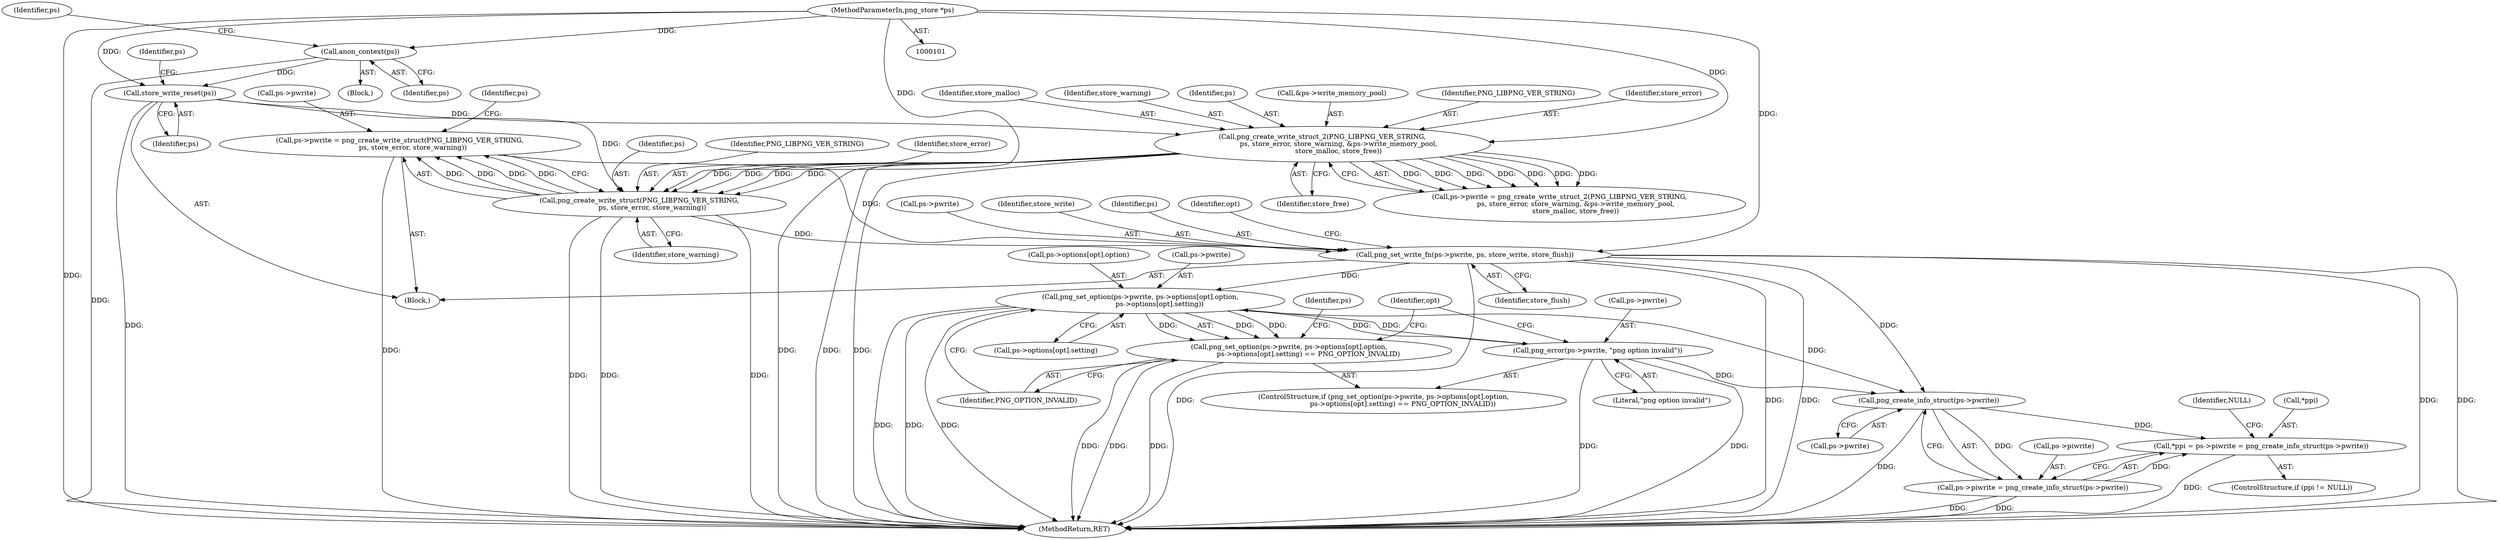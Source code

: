 digraph "0_Android_9d4853418ab2f754c2b63e091c29c5529b8b86ca_130@API" {
"1000153" [label="(Call,ps->pwrite = png_create_write_struct(PNG_LIBPNG_VER_STRING,\n            ps, store_error, store_warning))"];
"1000157" [label="(Call,png_create_write_struct(PNG_LIBPNG_VER_STRING,\n            ps, store_error, store_warning))"];
"1000141" [label="(Call,png_create_write_struct_2(PNG_LIBPNG_VER_STRING,\n               ps, store_error, store_warning, &ps->write_memory_pool,\n               store_malloc, store_free))"];
"1000120" [label="(Call,store_write_reset(ps))"];
"1000106" [label="(Call,anon_context(ps))"];
"1000102" [label="(MethodParameterIn,png_store *ps)"];
"1000162" [label="(Call,png_set_write_fn(ps->pwrite, ps, store_write, store_flush))"];
"1000184" [label="(Call,png_set_option(ps->pwrite, ps->options[opt].option,\n                  ps->options[opt].setting))"];
"1000183" [label="(Call,png_set_option(ps->pwrite, ps->options[opt].option,\n                  ps->options[opt].setting) == PNG_OPTION_INVALID)"];
"1000203" [label="(Call,png_error(ps->pwrite, \"png option invalid\"))"];
"1000219" [label="(Call,png_create_info_struct(ps->pwrite))"];
"1000212" [label="(Call,*ppi = ps->piwrite = png_create_info_struct(ps->pwrite))"];
"1000215" [label="(Call,ps->piwrite = png_create_info_struct(ps->pwrite))"];
"1000150" [label="(Identifier,store_malloc)"];
"1000162" [label="(Call,png_set_write_fn(ps->pwrite, ps, store_write, store_flush))"];
"1000213" [label="(Call,*ppi)"];
"1000105" [label="(Block,)"];
"1000205" [label="(Identifier,ps)"];
"1000145" [label="(Identifier,store_warning)"];
"1000185" [label="(Call,ps->pwrite)"];
"1000153" [label="(Call,ps->pwrite = png_create_write_struct(PNG_LIBPNG_VER_STRING,\n            ps, store_error, store_warning))"];
"1000159" [label="(Identifier,ps)"];
"1000181" [label="(Identifier,opt)"];
"1000124" [label="(Identifier,ps)"];
"1000143" [label="(Identifier,ps)"];
"1000229" [label="(MethodReturn,RET)"];
"1000163" [label="(Call,ps->pwrite)"];
"1000161" [label="(Identifier,store_warning)"];
"1000167" [label="(Identifier,store_write)"];
"1000164" [label="(Identifier,ps)"];
"1000154" [label="(Call,ps->pwrite)"];
"1000183" [label="(Call,png_set_option(ps->pwrite, ps->options[opt].option,\n                  ps->options[opt].setting) == PNG_OPTION_INVALID)"];
"1000158" [label="(Identifier,PNG_LIBPNG_VER_STRING)"];
"1000120" [label="(Call,store_write_reset(ps))"];
"1000224" [label="(Identifier,NULL)"];
"1000166" [label="(Identifier,ps)"];
"1000121" [label="(Identifier,ps)"];
"1000215" [label="(Call,ps->piwrite = png_create_info_struct(ps->pwrite))"];
"1000151" [label="(Identifier,store_free)"];
"1000219" [label="(Call,png_create_info_struct(ps->pwrite))"];
"1000168" [label="(Identifier,store_flush)"];
"1000108" [label="(Block,)"];
"1000146" [label="(Call,&ps->write_memory_pool)"];
"1000106" [label="(Call,anon_context(ps))"];
"1000157" [label="(Call,png_create_write_struct(PNG_LIBPNG_VER_STRING,\n            ps, store_error, store_warning))"];
"1000188" [label="(Call,ps->options[opt].option)"];
"1000207" [label="(Literal,\"png option invalid\")"];
"1000202" [label="(Identifier,PNG_OPTION_INVALID)"];
"1000220" [label="(Call,ps->pwrite)"];
"1000160" [label="(Identifier,store_error)"];
"1000142" [label="(Identifier,PNG_LIBPNG_VER_STRING)"];
"1000137" [label="(Call,ps->pwrite = png_create_write_struct_2(PNG_LIBPNG_VER_STRING,\n               ps, store_error, store_warning, &ps->write_memory_pool,\n               store_malloc, store_free))"];
"1000102" [label="(MethodParameterIn,png_store *ps)"];
"1000173" [label="(Identifier,opt)"];
"1000182" [label="(ControlStructure,if (png_set_option(ps->pwrite, ps->options[opt].option,\n                  ps->options[opt].setting) == PNG_OPTION_INVALID))"];
"1000212" [label="(Call,*ppi = ps->piwrite = png_create_info_struct(ps->pwrite))"];
"1000208" [label="(ControlStructure,if (ppi != NULL))"];
"1000112" [label="(Identifier,ps)"];
"1000184" [label="(Call,png_set_option(ps->pwrite, ps->options[opt].option,\n                  ps->options[opt].setting))"];
"1000195" [label="(Call,ps->options[opt].setting)"];
"1000203" [label="(Call,png_error(ps->pwrite, \"png option invalid\"))"];
"1000216" [label="(Call,ps->piwrite)"];
"1000141" [label="(Call,png_create_write_struct_2(PNG_LIBPNG_VER_STRING,\n               ps, store_error, store_warning, &ps->write_memory_pool,\n               store_malloc, store_free))"];
"1000144" [label="(Identifier,store_error)"];
"1000204" [label="(Call,ps->pwrite)"];
"1000107" [label="(Identifier,ps)"];
"1000153" -> "1000108"  [label="AST: "];
"1000153" -> "1000157"  [label="CFG: "];
"1000154" -> "1000153"  [label="AST: "];
"1000157" -> "1000153"  [label="AST: "];
"1000164" -> "1000153"  [label="CFG: "];
"1000153" -> "1000229"  [label="DDG: "];
"1000157" -> "1000153"  [label="DDG: "];
"1000157" -> "1000153"  [label="DDG: "];
"1000157" -> "1000153"  [label="DDG: "];
"1000157" -> "1000153"  [label="DDG: "];
"1000153" -> "1000162"  [label="DDG: "];
"1000157" -> "1000161"  [label="CFG: "];
"1000158" -> "1000157"  [label="AST: "];
"1000159" -> "1000157"  [label="AST: "];
"1000160" -> "1000157"  [label="AST: "];
"1000161" -> "1000157"  [label="AST: "];
"1000157" -> "1000229"  [label="DDG: "];
"1000157" -> "1000229"  [label="DDG: "];
"1000157" -> "1000229"  [label="DDG: "];
"1000141" -> "1000157"  [label="DDG: "];
"1000141" -> "1000157"  [label="DDG: "];
"1000141" -> "1000157"  [label="DDG: "];
"1000141" -> "1000157"  [label="DDG: "];
"1000120" -> "1000157"  [label="DDG: "];
"1000102" -> "1000157"  [label="DDG: "];
"1000157" -> "1000162"  [label="DDG: "];
"1000141" -> "1000137"  [label="AST: "];
"1000141" -> "1000151"  [label="CFG: "];
"1000142" -> "1000141"  [label="AST: "];
"1000143" -> "1000141"  [label="AST: "];
"1000144" -> "1000141"  [label="AST: "];
"1000145" -> "1000141"  [label="AST: "];
"1000146" -> "1000141"  [label="AST: "];
"1000150" -> "1000141"  [label="AST: "];
"1000151" -> "1000141"  [label="AST: "];
"1000137" -> "1000141"  [label="CFG: "];
"1000141" -> "1000229"  [label="DDG: "];
"1000141" -> "1000229"  [label="DDG: "];
"1000141" -> "1000229"  [label="DDG: "];
"1000141" -> "1000137"  [label="DDG: "];
"1000141" -> "1000137"  [label="DDG: "];
"1000141" -> "1000137"  [label="DDG: "];
"1000141" -> "1000137"  [label="DDG: "];
"1000141" -> "1000137"  [label="DDG: "];
"1000141" -> "1000137"  [label="DDG: "];
"1000141" -> "1000137"  [label="DDG: "];
"1000120" -> "1000141"  [label="DDG: "];
"1000102" -> "1000141"  [label="DDG: "];
"1000120" -> "1000108"  [label="AST: "];
"1000120" -> "1000121"  [label="CFG: "];
"1000121" -> "1000120"  [label="AST: "];
"1000124" -> "1000120"  [label="CFG: "];
"1000120" -> "1000229"  [label="DDG: "];
"1000106" -> "1000120"  [label="DDG: "];
"1000102" -> "1000120"  [label="DDG: "];
"1000106" -> "1000105"  [label="AST: "];
"1000106" -> "1000107"  [label="CFG: "];
"1000107" -> "1000106"  [label="AST: "];
"1000112" -> "1000106"  [label="CFG: "];
"1000106" -> "1000229"  [label="DDG: "];
"1000102" -> "1000106"  [label="DDG: "];
"1000102" -> "1000101"  [label="AST: "];
"1000102" -> "1000229"  [label="DDG: "];
"1000102" -> "1000162"  [label="DDG: "];
"1000162" -> "1000108"  [label="AST: "];
"1000162" -> "1000168"  [label="CFG: "];
"1000163" -> "1000162"  [label="AST: "];
"1000166" -> "1000162"  [label="AST: "];
"1000167" -> "1000162"  [label="AST: "];
"1000168" -> "1000162"  [label="AST: "];
"1000173" -> "1000162"  [label="CFG: "];
"1000162" -> "1000229"  [label="DDG: "];
"1000162" -> "1000229"  [label="DDG: "];
"1000162" -> "1000229"  [label="DDG: "];
"1000162" -> "1000229"  [label="DDG: "];
"1000162" -> "1000229"  [label="DDG: "];
"1000162" -> "1000184"  [label="DDG: "];
"1000162" -> "1000219"  [label="DDG: "];
"1000184" -> "1000183"  [label="AST: "];
"1000184" -> "1000195"  [label="CFG: "];
"1000185" -> "1000184"  [label="AST: "];
"1000188" -> "1000184"  [label="AST: "];
"1000195" -> "1000184"  [label="AST: "];
"1000202" -> "1000184"  [label="CFG: "];
"1000184" -> "1000229"  [label="DDG: "];
"1000184" -> "1000229"  [label="DDG: "];
"1000184" -> "1000229"  [label="DDG: "];
"1000184" -> "1000183"  [label="DDG: "];
"1000184" -> "1000183"  [label="DDG: "];
"1000184" -> "1000183"  [label="DDG: "];
"1000203" -> "1000184"  [label="DDG: "];
"1000184" -> "1000203"  [label="DDG: "];
"1000184" -> "1000219"  [label="DDG: "];
"1000183" -> "1000182"  [label="AST: "];
"1000183" -> "1000202"  [label="CFG: "];
"1000202" -> "1000183"  [label="AST: "];
"1000205" -> "1000183"  [label="CFG: "];
"1000181" -> "1000183"  [label="CFG: "];
"1000183" -> "1000229"  [label="DDG: "];
"1000183" -> "1000229"  [label="DDG: "];
"1000183" -> "1000229"  [label="DDG: "];
"1000203" -> "1000182"  [label="AST: "];
"1000203" -> "1000207"  [label="CFG: "];
"1000204" -> "1000203"  [label="AST: "];
"1000207" -> "1000203"  [label="AST: "];
"1000181" -> "1000203"  [label="CFG: "];
"1000203" -> "1000229"  [label="DDG: "];
"1000203" -> "1000229"  [label="DDG: "];
"1000203" -> "1000219"  [label="DDG: "];
"1000219" -> "1000215"  [label="AST: "];
"1000219" -> "1000220"  [label="CFG: "];
"1000220" -> "1000219"  [label="AST: "];
"1000215" -> "1000219"  [label="CFG: "];
"1000219" -> "1000229"  [label="DDG: "];
"1000219" -> "1000212"  [label="DDG: "];
"1000219" -> "1000215"  [label="DDG: "];
"1000212" -> "1000208"  [label="AST: "];
"1000212" -> "1000215"  [label="CFG: "];
"1000213" -> "1000212"  [label="AST: "];
"1000215" -> "1000212"  [label="AST: "];
"1000224" -> "1000212"  [label="CFG: "];
"1000212" -> "1000229"  [label="DDG: "];
"1000215" -> "1000212"  [label="DDG: "];
"1000216" -> "1000215"  [label="AST: "];
"1000215" -> "1000229"  [label="DDG: "];
"1000215" -> "1000229"  [label="DDG: "];
}
